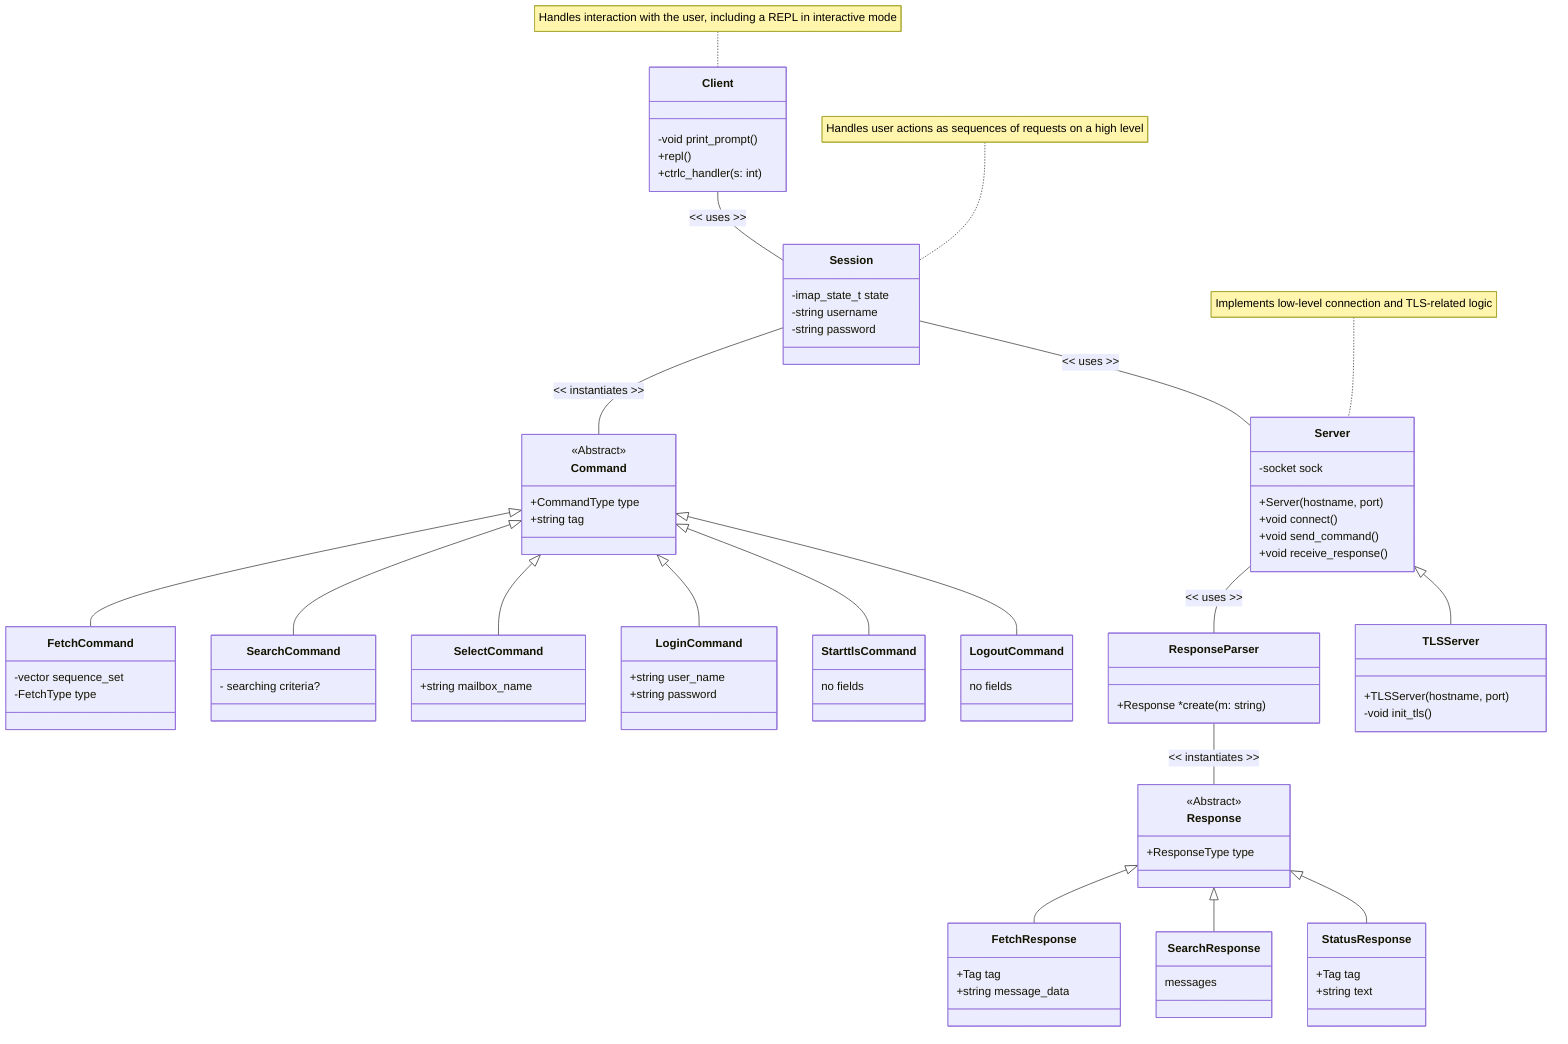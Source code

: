 %%{init: { "class": { "height": 300, "width": 300 } } }%%
classDiagram
  %%%%%%%%%%%%%%%%%%%%%%%%%%%%%%%%
  %% CLIENT
  %%%%%%%%%%%%%%%%%%%%%%%%%%%%%%%%

  class Client {
    -void print_prompt()
    +repl()
    +ctrlc_handler(s: int)
  }

  note for Client "Handles interaction with the user, including a REPL in interactive mode"

  class ResponseParser {
    +Response *create(m: string)
  }

  %%%%%%%%%%%%%%%%%%%%%%%%%%%%%%%%
  %% COMMANDS (by state of communication in which are expected by server)
  %%%%%%%%%%%%%%%%%%%%%%%%%%%%%%%%

  class Command {
    +CommandType type
    +string tag
  }

  %% Any state

  class LogoutCommand {
    no fields
  }

  %% NAUTHD

  class StarttlsCommand {
    no fields
  }

  class LoginCommand {
    +string user_name
    +string password
  }

  %% AUTHD

  class SelectCommand {
    +string mailbox_name
  }

  %% SELECTED

  class SearchCommand {
    - searching criteria?
  }

  class FetchCommand {
    -vector<int> sequence_set
    -FetchType type
  }

  %%%%%%%%%%%%%%%%%%%%%%%%%%%%%%%%
  %% RESPONSES
  %%%%%%%%%%%%%%%%%%%%%%%%%%%%%%%%

  class Response {
    +ResponseType type
  }

  class StatusResponse {
    +Tag tag
    +string text
  }

%%  class ListResponse {
%%    TODO
%%  }

  class SearchResponse {
     messages
  }

%%  class FlagsResponse {
%%    TODO
%%  }

%%  class ExistsResponse {
%%    no fields
%%  }

  class FetchResponse {
    +Tag tag
    +string message_data
  }

  %%%%%%%%%%%%%%%%%%%%%%%%%%%%%%%%
  %% SESSION
  %%%%%%%%%%%%%%%%%%%%%%%%%%%%%%%%

  class Session {
    -imap_state_t state
    -string username
    -string password
  }

  note for Session "Handles user actions as sequences of requests on a high level"

  %%%%%%%%%%%%%%%%%%%%%%%%%%%%%%%%
  %% SERVER
  %%%%%%%%%%%%%%%%%%%%%%%%%%%%%%%%

  class Server {
    -socket sock
    +Server(hostname, port)
    +void connect()
    +void send_command()
    +void receive_response()
  }

  note for Server "Implements low-level connection and TLS-related logic"

  class TLSServer {
    +TLSServer(hostname, port)
    -void init_tls()
  }

  Server <|-- TLSServer

  Client -- Session : << uses >>
  Session -- Server : << uses >>

  <<Abstract>> Command
  Session -- Command : << instantiates >>
  Command <|-- LogoutCommand
  Command <|-- StarttlsCommand
  Command <|-- LoginCommand
  Command <|-- SelectCommand
  Command <|-- SearchCommand
  Command <|-- FetchCommand

  <<Abstract>> Response
  Server -- ResponseParser : << uses >>
  ResponseParser -- Response : << instantiates >>
  Response <|-- StatusResponse
  Response <|-- SearchResponse
%%  Response <|-- ListResponse
%%  Response <|-- FlagsResponse
%%  Response <|-- ExistsResponse
  Response <|-- FetchResponse